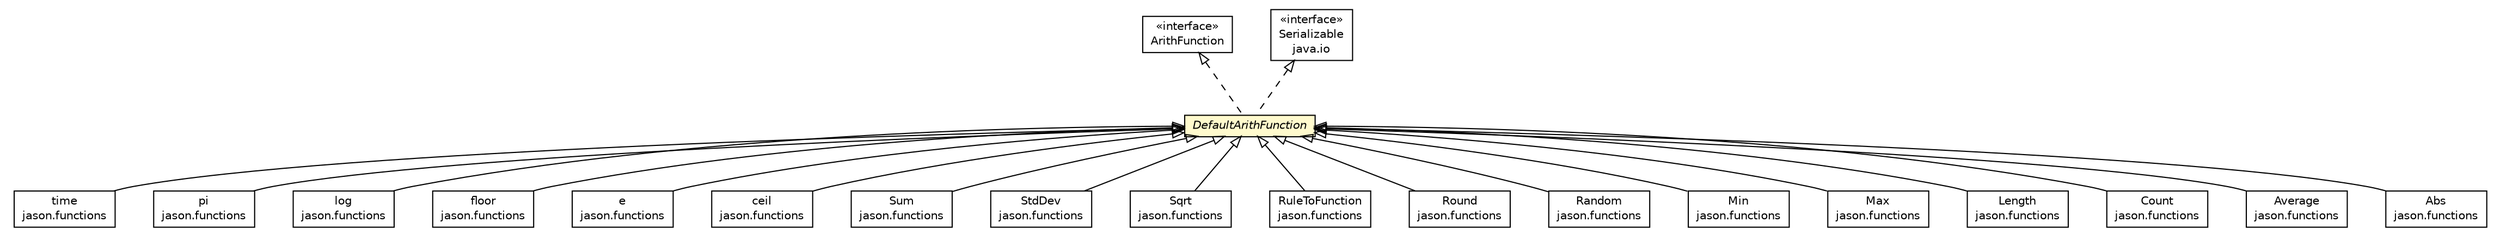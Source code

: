 #!/usr/local/bin/dot
#
# Class diagram 
# Generated by UMLGraph version R5_6_6-1-g9240c4 (http://www.umlgraph.org/)
#

digraph G {
	edge [fontname="Helvetica",fontsize=10,labelfontname="Helvetica",labelfontsize=10];
	node [fontname="Helvetica",fontsize=10,shape=plaintext];
	nodesep=0.25;
	ranksep=0.5;
	// jason.asSemantics.DefaultArithFunction
	c16570 [label=<<table title="jason.asSemantics.DefaultArithFunction" border="0" cellborder="1" cellspacing="0" cellpadding="2" port="p" bgcolor="lemonChiffon" href="./DefaultArithFunction.html">
		<tr><td><table border="0" cellspacing="0" cellpadding="1">
<tr><td align="center" balign="center"><font face="Helvetica-Oblique"> DefaultArithFunction </font></td></tr>
		</table></td></tr>
		</table>>, URL="./DefaultArithFunction.html", fontname="Helvetica", fontcolor="black", fontsize=10.0];
	// jason.asSemantics.ArithFunction
	c16574 [label=<<table title="jason.asSemantics.ArithFunction" border="0" cellborder="1" cellspacing="0" cellpadding="2" port="p" href="./ArithFunction.html">
		<tr><td><table border="0" cellspacing="0" cellpadding="1">
<tr><td align="center" balign="center"> &#171;interface&#187; </td></tr>
<tr><td align="center" balign="center"> ArithFunction </td></tr>
		</table></td></tr>
		</table>>, URL="./ArithFunction.html", fontname="Helvetica", fontcolor="black", fontsize=10.0];
	// jason.functions.time
	c16652 [label=<<table title="jason.functions.time" border="0" cellborder="1" cellspacing="0" cellpadding="2" port="p" href="../functions/time.html">
		<tr><td><table border="0" cellspacing="0" cellpadding="1">
<tr><td align="center" balign="center"> time </td></tr>
<tr><td align="center" balign="center"> jason.functions </td></tr>
		</table></td></tr>
		</table>>, URL="../functions/time.html", fontname="Helvetica", fontcolor="black", fontsize=10.0];
	// jason.functions.pi
	c16653 [label=<<table title="jason.functions.pi" border="0" cellborder="1" cellspacing="0" cellpadding="2" port="p" href="../functions/pi.html">
		<tr><td><table border="0" cellspacing="0" cellpadding="1">
<tr><td align="center" balign="center"> pi </td></tr>
<tr><td align="center" balign="center"> jason.functions </td></tr>
		</table></td></tr>
		</table>>, URL="../functions/pi.html", fontname="Helvetica", fontcolor="black", fontsize=10.0];
	// jason.functions.log
	c16654 [label=<<table title="jason.functions.log" border="0" cellborder="1" cellspacing="0" cellpadding="2" port="p" href="../functions/log.html">
		<tr><td><table border="0" cellspacing="0" cellpadding="1">
<tr><td align="center" balign="center"> log </td></tr>
<tr><td align="center" balign="center"> jason.functions </td></tr>
		</table></td></tr>
		</table>>, URL="../functions/log.html", fontname="Helvetica", fontcolor="black", fontsize=10.0];
	// jason.functions.floor
	c16655 [label=<<table title="jason.functions.floor" border="0" cellborder="1" cellspacing="0" cellpadding="2" port="p" href="../functions/floor.html">
		<tr><td><table border="0" cellspacing="0" cellpadding="1">
<tr><td align="center" balign="center"> floor </td></tr>
<tr><td align="center" balign="center"> jason.functions </td></tr>
		</table></td></tr>
		</table>>, URL="../functions/floor.html", fontname="Helvetica", fontcolor="black", fontsize=10.0];
	// jason.functions.e
	c16656 [label=<<table title="jason.functions.e" border="0" cellborder="1" cellspacing="0" cellpadding="2" port="p" href="../functions/e.html">
		<tr><td><table border="0" cellspacing="0" cellpadding="1">
<tr><td align="center" balign="center"> e </td></tr>
<tr><td align="center" balign="center"> jason.functions </td></tr>
		</table></td></tr>
		</table>>, URL="../functions/e.html", fontname="Helvetica", fontcolor="black", fontsize=10.0];
	// jason.functions.ceil
	c16657 [label=<<table title="jason.functions.ceil" border="0" cellborder="1" cellspacing="0" cellpadding="2" port="p" href="../functions/ceil.html">
		<tr><td><table border="0" cellspacing="0" cellpadding="1">
<tr><td align="center" balign="center"> ceil </td></tr>
<tr><td align="center" balign="center"> jason.functions </td></tr>
		</table></td></tr>
		</table>>, URL="../functions/ceil.html", fontname="Helvetica", fontcolor="black", fontsize=10.0];
	// jason.functions.Sum
	c16658 [label=<<table title="jason.functions.Sum" border="0" cellborder="1" cellspacing="0" cellpadding="2" port="p" href="../functions/Sum.html">
		<tr><td><table border="0" cellspacing="0" cellpadding="1">
<tr><td align="center" balign="center"> Sum </td></tr>
<tr><td align="center" balign="center"> jason.functions </td></tr>
		</table></td></tr>
		</table>>, URL="../functions/Sum.html", fontname="Helvetica", fontcolor="black", fontsize=10.0];
	// jason.functions.StdDev
	c16659 [label=<<table title="jason.functions.StdDev" border="0" cellborder="1" cellspacing="0" cellpadding="2" port="p" href="../functions/StdDev.html">
		<tr><td><table border="0" cellspacing="0" cellpadding="1">
<tr><td align="center" balign="center"> StdDev </td></tr>
<tr><td align="center" balign="center"> jason.functions </td></tr>
		</table></td></tr>
		</table>>, URL="../functions/StdDev.html", fontname="Helvetica", fontcolor="black", fontsize=10.0];
	// jason.functions.Sqrt
	c16660 [label=<<table title="jason.functions.Sqrt" border="0" cellborder="1" cellspacing="0" cellpadding="2" port="p" href="../functions/Sqrt.html">
		<tr><td><table border="0" cellspacing="0" cellpadding="1">
<tr><td align="center" balign="center"> Sqrt </td></tr>
<tr><td align="center" balign="center"> jason.functions </td></tr>
		</table></td></tr>
		</table>>, URL="../functions/Sqrt.html", fontname="Helvetica", fontcolor="black", fontsize=10.0];
	// jason.functions.RuleToFunction
	c16661 [label=<<table title="jason.functions.RuleToFunction" border="0" cellborder="1" cellspacing="0" cellpadding="2" port="p" href="../functions/RuleToFunction.html">
		<tr><td><table border="0" cellspacing="0" cellpadding="1">
<tr><td align="center" balign="center"> RuleToFunction </td></tr>
<tr><td align="center" balign="center"> jason.functions </td></tr>
		</table></td></tr>
		</table>>, URL="../functions/RuleToFunction.html", fontname="Helvetica", fontcolor="black", fontsize=10.0];
	// jason.functions.Round
	c16662 [label=<<table title="jason.functions.Round" border="0" cellborder="1" cellspacing="0" cellpadding="2" port="p" href="../functions/Round.html">
		<tr><td><table border="0" cellspacing="0" cellpadding="1">
<tr><td align="center" balign="center"> Round </td></tr>
<tr><td align="center" balign="center"> jason.functions </td></tr>
		</table></td></tr>
		</table>>, URL="../functions/Round.html", fontname="Helvetica", fontcolor="black", fontsize=10.0];
	// jason.functions.Random
	c16663 [label=<<table title="jason.functions.Random" border="0" cellborder="1" cellspacing="0" cellpadding="2" port="p" href="../functions/Random.html">
		<tr><td><table border="0" cellspacing="0" cellpadding="1">
<tr><td align="center" balign="center"> Random </td></tr>
<tr><td align="center" balign="center"> jason.functions </td></tr>
		</table></td></tr>
		</table>>, URL="../functions/Random.html", fontname="Helvetica", fontcolor="black", fontsize=10.0];
	// jason.functions.Min
	c16664 [label=<<table title="jason.functions.Min" border="0" cellborder="1" cellspacing="0" cellpadding="2" port="p" href="../functions/Min.html">
		<tr><td><table border="0" cellspacing="0" cellpadding="1">
<tr><td align="center" balign="center"> Min </td></tr>
<tr><td align="center" balign="center"> jason.functions </td></tr>
		</table></td></tr>
		</table>>, URL="../functions/Min.html", fontname="Helvetica", fontcolor="black", fontsize=10.0];
	// jason.functions.Max
	c16665 [label=<<table title="jason.functions.Max" border="0" cellborder="1" cellspacing="0" cellpadding="2" port="p" href="../functions/Max.html">
		<tr><td><table border="0" cellspacing="0" cellpadding="1">
<tr><td align="center" balign="center"> Max </td></tr>
<tr><td align="center" balign="center"> jason.functions </td></tr>
		</table></td></tr>
		</table>>, URL="../functions/Max.html", fontname="Helvetica", fontcolor="black", fontsize=10.0];
	// jason.functions.Length
	c16666 [label=<<table title="jason.functions.Length" border="0" cellborder="1" cellspacing="0" cellpadding="2" port="p" href="../functions/Length.html">
		<tr><td><table border="0" cellspacing="0" cellpadding="1">
<tr><td align="center" balign="center"> Length </td></tr>
<tr><td align="center" balign="center"> jason.functions </td></tr>
		</table></td></tr>
		</table>>, URL="../functions/Length.html", fontname="Helvetica", fontcolor="black", fontsize=10.0];
	// jason.functions.Count
	c16667 [label=<<table title="jason.functions.Count" border="0" cellborder="1" cellspacing="0" cellpadding="2" port="p" href="../functions/Count.html">
		<tr><td><table border="0" cellspacing="0" cellpadding="1">
<tr><td align="center" balign="center"> Count </td></tr>
<tr><td align="center" balign="center"> jason.functions </td></tr>
		</table></td></tr>
		</table>>, URL="../functions/Count.html", fontname="Helvetica", fontcolor="black", fontsize=10.0];
	// jason.functions.Average
	c16668 [label=<<table title="jason.functions.Average" border="0" cellborder="1" cellspacing="0" cellpadding="2" port="p" href="../functions/Average.html">
		<tr><td><table border="0" cellspacing="0" cellpadding="1">
<tr><td align="center" balign="center"> Average </td></tr>
<tr><td align="center" balign="center"> jason.functions </td></tr>
		</table></td></tr>
		</table>>, URL="../functions/Average.html", fontname="Helvetica", fontcolor="black", fontsize=10.0];
	// jason.functions.Abs
	c16669 [label=<<table title="jason.functions.Abs" border="0" cellborder="1" cellspacing="0" cellpadding="2" port="p" href="../functions/Abs.html">
		<tr><td><table border="0" cellspacing="0" cellpadding="1">
<tr><td align="center" balign="center"> Abs </td></tr>
<tr><td align="center" balign="center"> jason.functions </td></tr>
		</table></td></tr>
		</table>>, URL="../functions/Abs.html", fontname="Helvetica", fontcolor="black", fontsize=10.0];
	//jason.asSemantics.DefaultArithFunction implements jason.asSemantics.ArithFunction
	c16574:p -> c16570:p [dir=back,arrowtail=empty,style=dashed];
	//jason.asSemantics.DefaultArithFunction implements java.io.Serializable
	c16801:p -> c16570:p [dir=back,arrowtail=empty,style=dashed];
	//jason.functions.time extends jason.asSemantics.DefaultArithFunction
	c16570:p -> c16652:p [dir=back,arrowtail=empty];
	//jason.functions.pi extends jason.asSemantics.DefaultArithFunction
	c16570:p -> c16653:p [dir=back,arrowtail=empty];
	//jason.functions.log extends jason.asSemantics.DefaultArithFunction
	c16570:p -> c16654:p [dir=back,arrowtail=empty];
	//jason.functions.floor extends jason.asSemantics.DefaultArithFunction
	c16570:p -> c16655:p [dir=back,arrowtail=empty];
	//jason.functions.e extends jason.asSemantics.DefaultArithFunction
	c16570:p -> c16656:p [dir=back,arrowtail=empty];
	//jason.functions.ceil extends jason.asSemantics.DefaultArithFunction
	c16570:p -> c16657:p [dir=back,arrowtail=empty];
	//jason.functions.Sum extends jason.asSemantics.DefaultArithFunction
	c16570:p -> c16658:p [dir=back,arrowtail=empty];
	//jason.functions.StdDev extends jason.asSemantics.DefaultArithFunction
	c16570:p -> c16659:p [dir=back,arrowtail=empty];
	//jason.functions.Sqrt extends jason.asSemantics.DefaultArithFunction
	c16570:p -> c16660:p [dir=back,arrowtail=empty];
	//jason.functions.RuleToFunction extends jason.asSemantics.DefaultArithFunction
	c16570:p -> c16661:p [dir=back,arrowtail=empty];
	//jason.functions.Round extends jason.asSemantics.DefaultArithFunction
	c16570:p -> c16662:p [dir=back,arrowtail=empty];
	//jason.functions.Random extends jason.asSemantics.DefaultArithFunction
	c16570:p -> c16663:p [dir=back,arrowtail=empty];
	//jason.functions.Min extends jason.asSemantics.DefaultArithFunction
	c16570:p -> c16664:p [dir=back,arrowtail=empty];
	//jason.functions.Max extends jason.asSemantics.DefaultArithFunction
	c16570:p -> c16665:p [dir=back,arrowtail=empty];
	//jason.functions.Length extends jason.asSemantics.DefaultArithFunction
	c16570:p -> c16666:p [dir=back,arrowtail=empty];
	//jason.functions.Count extends jason.asSemantics.DefaultArithFunction
	c16570:p -> c16667:p [dir=back,arrowtail=empty];
	//jason.functions.Average extends jason.asSemantics.DefaultArithFunction
	c16570:p -> c16668:p [dir=back,arrowtail=empty];
	//jason.functions.Abs extends jason.asSemantics.DefaultArithFunction
	c16570:p -> c16669:p [dir=back,arrowtail=empty];
	// java.io.Serializable
	c16801 [label=<<table title="java.io.Serializable" border="0" cellborder="1" cellspacing="0" cellpadding="2" port="p" href="http://java.sun.com/j2se/1.4.2/docs/api/java/io/Serializable.html">
		<tr><td><table border="0" cellspacing="0" cellpadding="1">
<tr><td align="center" balign="center"> &#171;interface&#187; </td></tr>
<tr><td align="center" balign="center"> Serializable </td></tr>
<tr><td align="center" balign="center"> java.io </td></tr>
		</table></td></tr>
		</table>>, URL="http://java.sun.com/j2se/1.4.2/docs/api/java/io/Serializable.html", fontname="Helvetica", fontcolor="black", fontsize=10.0];
}

